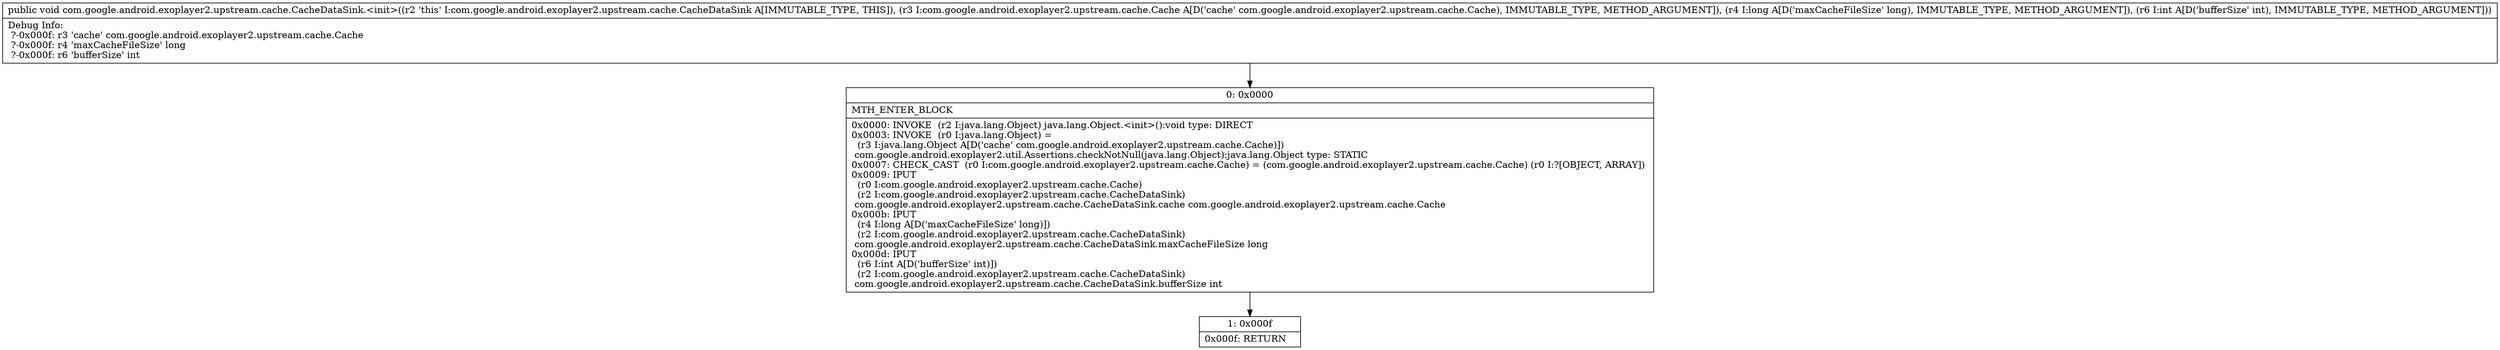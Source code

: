 digraph "CFG forcom.google.android.exoplayer2.upstream.cache.CacheDataSink.\<init\>(Lcom\/google\/android\/exoplayer2\/upstream\/cache\/Cache;JI)V" {
Node_0 [shape=record,label="{0\:\ 0x0000|MTH_ENTER_BLOCK\l|0x0000: INVOKE  (r2 I:java.lang.Object) java.lang.Object.\<init\>():void type: DIRECT \l0x0003: INVOKE  (r0 I:java.lang.Object) = \l  (r3 I:java.lang.Object A[D('cache' com.google.android.exoplayer2.upstream.cache.Cache)])\l com.google.android.exoplayer2.util.Assertions.checkNotNull(java.lang.Object):java.lang.Object type: STATIC \l0x0007: CHECK_CAST  (r0 I:com.google.android.exoplayer2.upstream.cache.Cache) = (com.google.android.exoplayer2.upstream.cache.Cache) (r0 I:?[OBJECT, ARRAY]) \l0x0009: IPUT  \l  (r0 I:com.google.android.exoplayer2.upstream.cache.Cache)\l  (r2 I:com.google.android.exoplayer2.upstream.cache.CacheDataSink)\l com.google.android.exoplayer2.upstream.cache.CacheDataSink.cache com.google.android.exoplayer2.upstream.cache.Cache \l0x000b: IPUT  \l  (r4 I:long A[D('maxCacheFileSize' long)])\l  (r2 I:com.google.android.exoplayer2.upstream.cache.CacheDataSink)\l com.google.android.exoplayer2.upstream.cache.CacheDataSink.maxCacheFileSize long \l0x000d: IPUT  \l  (r6 I:int A[D('bufferSize' int)])\l  (r2 I:com.google.android.exoplayer2.upstream.cache.CacheDataSink)\l com.google.android.exoplayer2.upstream.cache.CacheDataSink.bufferSize int \l}"];
Node_1 [shape=record,label="{1\:\ 0x000f|0x000f: RETURN   \l}"];
MethodNode[shape=record,label="{public void com.google.android.exoplayer2.upstream.cache.CacheDataSink.\<init\>((r2 'this' I:com.google.android.exoplayer2.upstream.cache.CacheDataSink A[IMMUTABLE_TYPE, THIS]), (r3 I:com.google.android.exoplayer2.upstream.cache.Cache A[D('cache' com.google.android.exoplayer2.upstream.cache.Cache), IMMUTABLE_TYPE, METHOD_ARGUMENT]), (r4 I:long A[D('maxCacheFileSize' long), IMMUTABLE_TYPE, METHOD_ARGUMENT]), (r6 I:int A[D('bufferSize' int), IMMUTABLE_TYPE, METHOD_ARGUMENT]))  | Debug Info:\l  ?\-0x000f: r3 'cache' com.google.android.exoplayer2.upstream.cache.Cache\l  ?\-0x000f: r4 'maxCacheFileSize' long\l  ?\-0x000f: r6 'bufferSize' int\l}"];
MethodNode -> Node_0;
Node_0 -> Node_1;
}

